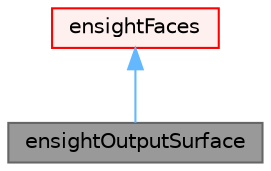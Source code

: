 digraph "ensightOutputSurface"
{
 // LATEX_PDF_SIZE
  bgcolor="transparent";
  edge [fontname=Helvetica,fontsize=10,labelfontname=Helvetica,labelfontsize=10];
  node [fontname=Helvetica,fontsize=10,shape=box,height=0.2,width=0.4];
  Node1 [id="Node000001",label="ensightOutputSurface",height=0.2,width=0.4,color="gray40", fillcolor="grey60", style="filled", fontcolor="black",tooltip="A variant of ensightFaces that holds references to contiguous points/faces with its own encapsulated ..."];
  Node2 -> Node1 [id="edge1_Node000001_Node000002",dir="back",color="steelblue1",style="solid",tooltip=" "];
  Node2 [id="Node000002",label="ensightFaces",height=0.2,width=0.4,color="red", fillcolor="#FFF0F0", style="filled",URL="$classFoam_1_1ensightFaces.html",tooltip="Sorting/classification of faces (2D) into corresponding ensight types."];
}
